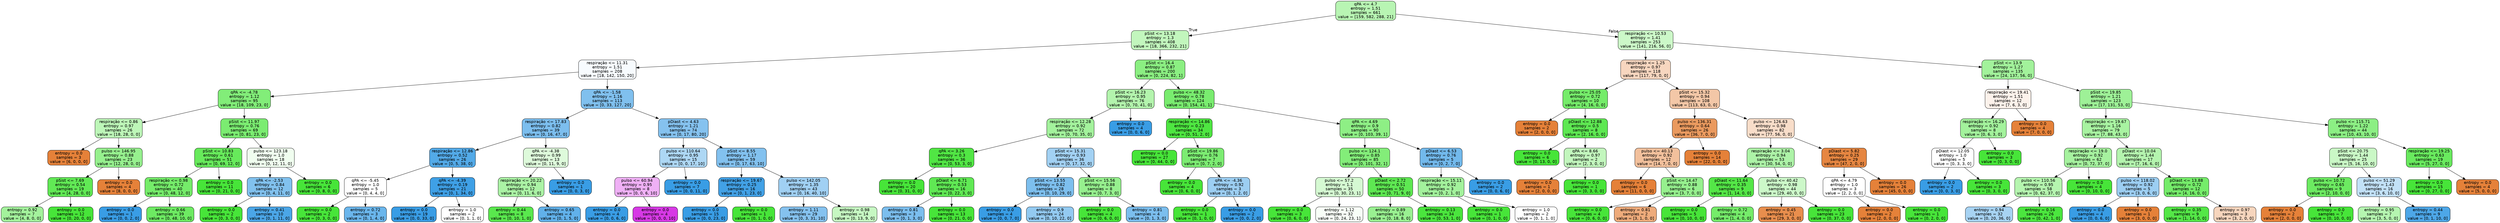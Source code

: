 digraph Tree {
node [shape=box, style="filled, rounded", color="black", fontname="helvetica"] ;
edge [fontname="helvetica"] ;
0 [label="qPA <= 4.7\nentropy = 1.51\nsamples = 661\nvalue = [159, 582, 288, 21]", fillcolor="#b8f5b3"] ;
1 [label="pSist <= 13.18\nentropy = 1.3\nsamples = 408\nvalue = [18, 366, 232, 21]", fillcolor="#c2f6bd"] ;
0 -> 1 [labeldistance=2.5, labelangle=45, headlabel="True"] ;
2 [label="respiração <= 11.31\nentropy = 1.51\nsamples = 208\nvalue = [18, 142, 150, 20]", fillcolor="#f7fbfe"] ;
1 -> 2 ;
3 [label="qPA <= -4.78\nentropy = 1.12\nsamples = 95\nvalue = [18, 109, 23, 0]", fillcolor="#82ed79"] ;
2 -> 3 ;
4 [label="respiração <= 0.86\nentropy = 0.97\nsamples = 26\nvalue = [18, 28, 0, 0]", fillcolor="#bdf6b8"] ;
3 -> 4 ;
5 [label="entropy = 0.0\nsamples = 3\nvalue = [6, 0, 0, 0]", fillcolor="#e58139"] ;
4 -> 5 ;
6 [label="pulso <= 146.95\nentropy = 0.88\nsamples = 23\nvalue = [12, 28, 0, 0]", fillcolor="#96f08e"] ;
4 -> 6 ;
7 [label="pSist <= 7.69\nentropy = 0.54\nsamples = 19\nvalue = [4, 28, 0, 0]", fillcolor="#61e955"] ;
6 -> 7 ;
8 [label="entropy = 0.92\nsamples = 7\nvalue = [4, 8, 0, 0]", fillcolor="#a3f29c"] ;
7 -> 8 ;
9 [label="entropy = 0.0\nsamples = 12\nvalue = [0, 20, 0, 0]", fillcolor="#47e539"] ;
7 -> 9 ;
10 [label="entropy = 0.0\nsamples = 4\nvalue = [8, 0, 0, 0]", fillcolor="#e58139"] ;
6 -> 10 ;
11 [label="pSist <= 11.97\nentropy = 0.76\nsamples = 69\nvalue = [0, 81, 23, 0]", fillcolor="#7bec71"] ;
3 -> 11 ;
12 [label="pSist <= 10.83\nentropy = 0.61\nsamples = 51\nvalue = [0, 69, 12, 0]", fillcolor="#67ea5b"] ;
11 -> 12 ;
13 [label="respiração <= 0.98\nentropy = 0.72\nsamples = 40\nvalue = [0, 48, 12, 0]", fillcolor="#75ec6a"] ;
12 -> 13 ;
14 [label="entropy = 0.0\nsamples = 1\nvalue = [0, 0, 2, 0]", fillcolor="#399de5"] ;
13 -> 14 ;
15 [label="entropy = 0.66\nsamples = 39\nvalue = [0, 48, 10, 0]", fillcolor="#6dea62"] ;
13 -> 15 ;
16 [label="entropy = 0.0\nsamples = 11\nvalue = [0, 21, 0, 0]", fillcolor="#47e539"] ;
12 -> 16 ;
17 [label="pulso <= 123.18\nentropy = 1.0\nsamples = 18\nvalue = [0, 12, 11, 0]", fillcolor="#f0fdef"] ;
11 -> 17 ;
18 [label="qPA <= -2.53\nentropy = 0.84\nsamples = 12\nvalue = [0, 4, 11, 0]", fillcolor="#81c1ee"] ;
17 -> 18 ;
19 [label="entropy = 0.0\nsamples = 2\nvalue = [0, 3, 0, 0]", fillcolor="#47e539"] ;
18 -> 19 ;
20 [label="entropy = 0.41\nsamples = 10\nvalue = [0, 1, 11, 0]", fillcolor="#4ba6e7"] ;
18 -> 20 ;
21 [label="entropy = 0.0\nsamples = 6\nvalue = [0, 8, 0, 0]", fillcolor="#47e539"] ;
17 -> 21 ;
22 [label="qPA <= -1.58\nentropy = 1.16\nsamples = 113\nvalue = [0, 33, 127, 20]", fillcolor="#80c0ee"] ;
2 -> 22 ;
23 [label="respiração <= 17.83\nentropy = 0.82\nsamples = 39\nvalue = [0, 16, 47, 0]", fillcolor="#7cbeee"] ;
22 -> 23 ;
24 [label="respiração <= 12.86\nentropy = 0.52\nsamples = 26\nvalue = [0, 5, 38, 0]", fillcolor="#53aae8"] ;
23 -> 24 ;
25 [label="qPA <= -5.45\nentropy = 1.0\nsamples = 5\nvalue = [0, 4, 4, 0]", fillcolor="#ffffff"] ;
24 -> 25 ;
26 [label="entropy = 0.0\nsamples = 2\nvalue = [0, 3, 0, 0]", fillcolor="#47e539"] ;
25 -> 26 ;
27 [label="entropy = 0.72\nsamples = 3\nvalue = [0, 1, 4, 0]", fillcolor="#6ab6ec"] ;
25 -> 27 ;
28 [label="qPA <= -4.39\nentropy = 0.19\nsamples = 21\nvalue = [0, 1, 34, 0]", fillcolor="#3fa0e6"] ;
24 -> 28 ;
29 [label="entropy = 0.0\nsamples = 19\nvalue = [0, 0, 33, 0]", fillcolor="#399de5"] ;
28 -> 29 ;
30 [label="entropy = 1.0\nsamples = 2\nvalue = [0, 1, 1, 0]", fillcolor="#ffffff"] ;
28 -> 30 ;
31 [label="qPA <= -4.38\nentropy = 0.99\nsamples = 13\nvalue = [0, 11, 9, 0]", fillcolor="#defadb"] ;
23 -> 31 ;
32 [label="respiração <= 20.22\nentropy = 0.94\nsamples = 12\nvalue = [0, 11, 6, 0]", fillcolor="#abf3a5"] ;
31 -> 32 ;
33 [label="entropy = 0.44\nsamples = 8\nvalue = [0, 10, 1, 0]", fillcolor="#59e84d"] ;
32 -> 33 ;
34 [label="entropy = 0.65\nsamples = 4\nvalue = [0, 1, 5, 0]", fillcolor="#61b1ea"] ;
32 -> 34 ;
35 [label="entropy = 0.0\nsamples = 1\nvalue = [0, 0, 3, 0]", fillcolor="#399de5"] ;
31 -> 35 ;
36 [label="pDiast <= 4.63\nentropy = 1.21\nsamples = 74\nvalue = [0, 17, 80, 20]", fillcolor="#85c2ef"] ;
22 -> 36 ;
37 [label="pulso <= 110.64\nentropy = 0.95\nsamples = 15\nvalue = [0, 0, 17, 10]", fillcolor="#add7f4"] ;
36 -> 37 ;
38 [label="pulso <= 60.94\nentropy = 0.95\nsamples = 8\nvalue = [0, 0, 6, 10]", fillcolor="#efb0f5"] ;
37 -> 38 ;
39 [label="entropy = 0.0\nsamples = 4\nvalue = [0, 0, 6, 0]", fillcolor="#399de5"] ;
38 -> 39 ;
40 [label="entropy = 0.0\nsamples = 4\nvalue = [0, 0, 0, 10]", fillcolor="#d739e5"] ;
38 -> 40 ;
41 [label="entropy = 0.0\nsamples = 7\nvalue = [0, 0, 11, 0]", fillcolor="#399de5"] ;
37 -> 41 ;
42 [label="pSist <= 8.55\nentropy = 1.17\nsamples = 59\nvalue = [0, 17, 63, 10]", fillcolor="#82c1ef"] ;
36 -> 42 ;
43 [label="respiração <= 19.67\nentropy = 0.25\nsamples = 16\nvalue = [0, 1, 23, 0]", fillcolor="#42a1e6"] ;
42 -> 43 ;
44 [label="entropy = 0.0\nsamples = 15\nvalue = [0, 0, 23, 0]", fillcolor="#399de5"] ;
43 -> 44 ;
45 [label="entropy = 0.0\nsamples = 1\nvalue = [0, 1, 0, 0]", fillcolor="#47e539"] ;
43 -> 45 ;
46 [label="pulso <= 142.05\nentropy = 1.35\nsamples = 43\nvalue = [0, 16, 40, 10]", fillcolor="#a0d0f3"] ;
42 -> 46 ;
47 [label="entropy = 1.11\nsamples = 29\nvalue = [0, 3, 31, 10]", fillcolor="#85c2ef"] ;
46 -> 47 ;
48 [label="entropy = 0.98\nsamples = 14\nvalue = [0, 13, 9, 0]", fillcolor="#c6f7c2"] ;
46 -> 48 ;
49 [label="pSist <= 16.4\nentropy = 0.87\nsamples = 200\nvalue = [0, 224, 82, 1]", fillcolor="#8bef82"] ;
1 -> 49 ;
50 [label="pSist <= 16.23\nentropy = 0.95\nsamples = 76\nvalue = [0, 70, 41, 0]", fillcolor="#b3f4ad"] ;
49 -> 50 ;
51 [label="respiração <= 12.28\nentropy = 0.92\nsamples = 72\nvalue = [0, 70, 35, 0]", fillcolor="#a3f29c"] ;
50 -> 51 ;
52 [label="qPA <= 3.26\nentropy = 0.3\nsamples = 36\nvalue = [0, 53, 3, 0]", fillcolor="#51e644"] ;
51 -> 52 ;
53 [label="entropy = 0.0\nsamples = 20\nvalue = [0, 31, 0, 0]", fillcolor="#47e539"] ;
52 -> 53 ;
54 [label="pDiast <= 6.71\nentropy = 0.53\nsamples = 16\nvalue = [0, 22, 3, 0]", fillcolor="#60e954"] ;
52 -> 54 ;
55 [label="entropy = 0.81\nsamples = 3\nvalue = [0, 1, 3, 0]", fillcolor="#7bbeee"] ;
54 -> 55 ;
56 [label="entropy = 0.0\nsamples = 13\nvalue = [0, 21, 0, 0]", fillcolor="#47e539"] ;
54 -> 56 ;
57 [label="pSist <= 15.31\nentropy = 0.93\nsamples = 36\nvalue = [0, 17, 32, 0]", fillcolor="#a2d1f3"] ;
51 -> 57 ;
58 [label="pSist <= 13.55\nentropy = 0.82\nsamples = 28\nvalue = [0, 10, 29, 0]", fillcolor="#7dbfee"] ;
57 -> 58 ;
59 [label="entropy = 0.0\nsamples = 4\nvalue = [0, 0, 7, 0]", fillcolor="#399de5"] ;
58 -> 59 ;
60 [label="entropy = 0.9\nsamples = 24\nvalue = [0, 10, 22, 0]", fillcolor="#93caf1"] ;
58 -> 60 ;
61 [label="pSist <= 15.56\nentropy = 0.88\nsamples = 8\nvalue = [0, 7, 3, 0]", fillcolor="#96f08e"] ;
57 -> 61 ;
62 [label="entropy = 0.0\nsamples = 4\nvalue = [0, 6, 0, 0]", fillcolor="#47e539"] ;
61 -> 62 ;
63 [label="entropy = 0.81\nsamples = 4\nvalue = [0, 1, 3, 0]", fillcolor="#7bbeee"] ;
61 -> 63 ;
64 [label="entropy = 0.0\nsamples = 4\nvalue = [0, 0, 6, 0]", fillcolor="#399de5"] ;
50 -> 64 ;
65 [label="pulso <= 48.32\nentropy = 0.78\nsamples = 124\nvalue = [0, 154, 41, 1]", fillcolor="#79ec6f"] ;
49 -> 65 ;
66 [label="respiração <= 14.86\nentropy = 0.23\nsamples = 34\nvalue = [0, 51, 2, 0]", fillcolor="#4ee641"] ;
65 -> 66 ;
67 [label="entropy = 0.0\nsamples = 27\nvalue = [0, 44, 0, 0]", fillcolor="#47e539"] ;
66 -> 67 ;
68 [label="pSist <= 19.86\nentropy = 0.76\nsamples = 7\nvalue = [0, 7, 2, 0]", fillcolor="#7cec72"] ;
66 -> 68 ;
69 [label="entropy = 0.0\nsamples = 4\nvalue = [0, 6, 0, 0]", fillcolor="#47e539"] ;
68 -> 69 ;
70 [label="qPA <= -4.36\nentropy = 0.92\nsamples = 3\nvalue = [0, 1, 2, 0]", fillcolor="#9ccef2"] ;
68 -> 70 ;
71 [label="entropy = 0.0\nsamples = 1\nvalue = [0, 1, 0, 0]", fillcolor="#47e539"] ;
70 -> 71 ;
72 [label="entropy = 0.0\nsamples = 2\nvalue = [0, 0, 2, 0]", fillcolor="#399de5"] ;
70 -> 72 ;
73 [label="qPA <= 4.69\nentropy = 0.9\nsamples = 90\nvalue = [0, 103, 39, 1]", fillcolor="#8eef85"] ;
65 -> 73 ;
74 [label="pulso <= 124.1\nentropy = 0.85\nsamples = 85\nvalue = [0, 101, 32, 1]", fillcolor="#83ed79"] ;
73 -> 74 ;
75 [label="pulso <= 57.2\nentropy = 1.1\nsamples = 35\nvalue = [0, 30, 23, 1]", fillcolor="#d5f9d2"] ;
74 -> 75 ;
76 [label="entropy = 0.0\nsamples = 3\nvalue = [0, 6, 0, 0]", fillcolor="#47e539"] ;
75 -> 76 ;
77 [label="entropy = 1.12\nsamples = 32\nvalue = [0, 24, 23, 1]", fillcolor="#f8fef7"] ;
75 -> 77 ;
78 [label="pDiast <= 2.72\nentropy = 0.51\nsamples = 50\nvalue = [0, 71, 9, 0]", fillcolor="#5ee852"] ;
74 -> 78 ;
79 [label="entropy = 0.89\nsamples = 16\nvalue = [0, 18, 8, 0]", fillcolor="#99f191"] ;
78 -> 79 ;
80 [label="entropy = 0.13\nsamples = 34\nvalue = [0, 53, 1, 0]", fillcolor="#4ae53d"] ;
78 -> 80 ;
81 [label="pDiast <= 6.53\nentropy = 0.76\nsamples = 5\nvalue = [0, 2, 7, 0]", fillcolor="#72b9ec"] ;
73 -> 81 ;
82 [label="respiração <= 15.11\nentropy = 0.92\nsamples = 3\nvalue = [0, 2, 1, 0]", fillcolor="#a3f29c"] ;
81 -> 82 ;
83 [label="entropy = 0.0\nsamples = 1\nvalue = [0, 1, 0, 0]", fillcolor="#47e539"] ;
82 -> 83 ;
84 [label="entropy = 1.0\nsamples = 2\nvalue = [0, 1, 1, 0]", fillcolor="#ffffff"] ;
82 -> 84 ;
85 [label="entropy = 0.0\nsamples = 2\nvalue = [0, 0, 6, 0]", fillcolor="#399de5"] ;
81 -> 85 ;
86 [label="respiração <= 10.53\nentropy = 1.41\nsamples = 253\nvalue = [141, 216, 56, 0]", fillcolor="#ccf8c8"] ;
0 -> 86 [labeldistance=2.5, labelangle=-45, headlabel="False"] ;
87 [label="respiração <= 1.25\nentropy = 0.97\nsamples = 118\nvalue = [117, 79, 0, 0]", fillcolor="#f7d6bf"] ;
86 -> 87 ;
88 [label="pulso <= 25.05\nentropy = 0.72\nsamples = 10\nvalue = [4, 16, 0, 0]", fillcolor="#75ec6a"] ;
87 -> 88 ;
89 [label="entropy = 0.0\nsamples = 2\nvalue = [2, 0, 0, 0]", fillcolor="#e58139"] ;
88 -> 89 ;
90 [label="pDiast <= 12.88\nentropy = 0.5\nsamples = 8\nvalue = [2, 16, 0, 0]", fillcolor="#5ee852"] ;
88 -> 90 ;
91 [label="entropy = 0.0\nsamples = 6\nvalue = [0, 13, 0, 0]", fillcolor="#47e539"] ;
90 -> 91 ;
92 [label="qPA <= 8.66\nentropy = 0.97\nsamples = 2\nvalue = [2, 3, 0, 0]", fillcolor="#c2f6bd"] ;
90 -> 92 ;
93 [label="entropy = 0.0\nsamples = 1\nvalue = [2, 0, 0, 0]", fillcolor="#e58139"] ;
92 -> 93 ;
94 [label="entropy = 0.0\nsamples = 1\nvalue = [0, 3, 0, 0]", fillcolor="#47e539"] ;
92 -> 94 ;
95 [label="pSist <= 15.32\nentropy = 0.94\nsamples = 108\nvalue = [113, 63, 0, 0]", fillcolor="#f3c7a7"] ;
87 -> 95 ;
96 [label="pulso <= 136.31\nentropy = 0.64\nsamples = 26\nvalue = [36, 7, 0, 0]", fillcolor="#ea9a5f"] ;
95 -> 96 ;
97 [label="pulso <= 40.13\nentropy = 0.92\nsamples = 12\nvalue = [14, 7, 0, 0]", fillcolor="#f2c09c"] ;
96 -> 97 ;
98 [label="entropy = 0.0\nsamples = 6\nvalue = [11, 0, 0, 0]", fillcolor="#e58139"] ;
97 -> 98 ;
99 [label="pSist <= 14.47\nentropy = 0.88\nsamples = 6\nvalue = [3, 7, 0, 0]", fillcolor="#96f08e"] ;
97 -> 99 ;
100 [label="entropy = 0.0\nsamples = 4\nvalue = [0, 6, 0, 0]", fillcolor="#47e539"] ;
99 -> 100 ;
101 [label="entropy = 0.81\nsamples = 2\nvalue = [3, 1, 0, 0]", fillcolor="#eeab7b"] ;
99 -> 101 ;
102 [label="entropy = 0.0\nsamples = 14\nvalue = [22, 0, 0, 0]", fillcolor="#e58139"] ;
96 -> 102 ;
103 [label="pulso <= 126.63\nentropy = 0.98\nsamples = 82\nvalue = [77, 56, 0, 0]", fillcolor="#f8ddc9"] ;
95 -> 103 ;
104 [label="respiração <= 3.04\nentropy = 0.94\nsamples = 53\nvalue = [30, 54, 0, 0]", fillcolor="#adf3a7"] ;
103 -> 104 ;
105 [label="pDiast <= 11.64\nentropy = 0.35\nsamples = 9\nvalue = [1, 14, 0, 0]", fillcolor="#54e747"] ;
104 -> 105 ;
106 [label="entropy = 0.0\nsamples = 5\nvalue = [0, 10, 0, 0]", fillcolor="#47e539"] ;
105 -> 106 ;
107 [label="entropy = 0.72\nsamples = 4\nvalue = [1, 4, 0, 0]", fillcolor="#75ec6a"] ;
105 -> 107 ;
108 [label="pulso <= 40.42\nentropy = 0.98\nsamples = 44\nvalue = [29, 40, 0, 0]", fillcolor="#ccf8c9"] ;
104 -> 108 ;
109 [label="entropy = 0.45\nsamples = 21\nvalue = [29, 3, 0, 0]", fillcolor="#e88e4d"] ;
108 -> 109 ;
110 [label="entropy = 0.0\nsamples = 23\nvalue = [0, 37, 0, 0]", fillcolor="#47e539"] ;
108 -> 110 ;
111 [label="pDiast <= 5.82\nentropy = 0.25\nsamples = 29\nvalue = [47, 2, 0, 0]", fillcolor="#e68641"] ;
103 -> 111 ;
112 [label="qPA <= 4.79\nentropy = 1.0\nsamples = 3\nvalue = [2, 2, 0, 0]", fillcolor="#ffffff"] ;
111 -> 112 ;
113 [label="entropy = 0.0\nsamples = 2\nvalue = [2, 0, 0, 0]", fillcolor="#e58139"] ;
112 -> 113 ;
114 [label="entropy = 0.0\nsamples = 1\nvalue = [0, 2, 0, 0]", fillcolor="#47e539"] ;
112 -> 114 ;
115 [label="entropy = 0.0\nsamples = 26\nvalue = [45, 0, 0, 0]", fillcolor="#e58139"] ;
111 -> 115 ;
116 [label="pSist <= 13.9\nentropy = 1.27\nsamples = 135\nvalue = [24, 137, 56, 0]", fillcolor="#a2f29b"] ;
86 -> 116 ;
117 [label="respiração <= 19.41\nentropy = 1.51\nsamples = 12\nvalue = [7, 6, 3, 0]", fillcolor="#fcf2eb"] ;
116 -> 117 ;
118 [label="respiração <= 16.29\nentropy = 0.92\nsamples = 8\nvalue = [0, 6, 3, 0]", fillcolor="#a3f29c"] ;
117 -> 118 ;
119 [label="pDiast <= 12.05\nentropy = 1.0\nsamples = 5\nvalue = [0, 3, 3, 0]", fillcolor="#ffffff"] ;
118 -> 119 ;
120 [label="entropy = 0.0\nsamples = 2\nvalue = [0, 0, 3, 0]", fillcolor="#399de5"] ;
119 -> 120 ;
121 [label="entropy = 0.0\nsamples = 3\nvalue = [0, 3, 0, 0]", fillcolor="#47e539"] ;
119 -> 121 ;
122 [label="entropy = 0.0\nsamples = 3\nvalue = [0, 3, 0, 0]", fillcolor="#47e539"] ;
118 -> 122 ;
123 [label="entropy = 0.0\nsamples = 4\nvalue = [7, 0, 0, 0]", fillcolor="#e58139"] ;
117 -> 123 ;
124 [label="pSist <= 19.85\nentropy = 1.21\nsamples = 123\nvalue = [17, 131, 53, 0]", fillcolor="#9ef197"] ;
116 -> 124 ;
125 [label="respiração <= 19.67\nentropy = 1.16\nsamples = 79\nvalue = [7, 88, 43, 0]", fillcolor="#a8f3a1"] ;
124 -> 125 ;
126 [label="respiração <= 19.0\nentropy = 0.92\nsamples = 62\nvalue = [0, 72, 37, 0]", fillcolor="#a6f29f"] ;
125 -> 126 ;
127 [label="pulso <= 110.56\nentropy = 0.95\nsamples = 58\nvalue = [0, 62, 37, 0]", fillcolor="#b5f5af"] ;
126 -> 127 ;
128 [label="entropy = 0.94\nsamples = 32\nvalue = [0, 20, 36, 0]", fillcolor="#a7d3f3"] ;
127 -> 128 ;
129 [label="entropy = 0.16\nsamples = 26\nvalue = [0, 42, 1, 0]", fillcolor="#4be63e"] ;
127 -> 129 ;
130 [label="entropy = 0.0\nsamples = 4\nvalue = [0, 10, 0, 0]", fillcolor="#47e539"] ;
126 -> 130 ;
131 [label="pDiast <= 10.04\nentropy = 1.44\nsamples = 17\nvalue = [7, 16, 6, 0]", fillcolor="#b4f4ae"] ;
125 -> 131 ;
132 [label="pulso <= 118.02\nentropy = 0.92\nsamples = 5\nvalue = [3, 0, 6, 0]", fillcolor="#9ccef2"] ;
131 -> 132 ;
133 [label="entropy = 0.0\nsamples = 4\nvalue = [0, 0, 6, 0]", fillcolor="#399de5"] ;
132 -> 133 ;
134 [label="entropy = 0.0\nsamples = 1\nvalue = [3, 0, 0, 0]", fillcolor="#e58139"] ;
132 -> 134 ;
135 [label="pDiast <= 13.88\nentropy = 0.72\nsamples = 12\nvalue = [4, 16, 0, 0]", fillcolor="#75ec6a"] ;
131 -> 135 ;
136 [label="entropy = 0.35\nsamples = 9\nvalue = [1, 14, 0, 0]", fillcolor="#54e747"] ;
135 -> 136 ;
137 [label="entropy = 0.97\nsamples = 3\nvalue = [3, 2, 0, 0]", fillcolor="#f6d5bd"] ;
135 -> 137 ;
138 [label="pulso <= 115.71\nentropy = 1.22\nsamples = 44\nvalue = [10, 43, 10, 0]", fillcolor="#8cef84"] ;
124 -> 138 ;
139 [label="pSist <= 20.75\nentropy = 1.44\nsamples = 25\nvalue = [5, 16, 10, 0]", fillcolor="#caf8c6"] ;
138 -> 139 ;
140 [label="pulso <= 10.72\nentropy = 0.65\nsamples = 9\nvalue = [2, 10, 0, 0]", fillcolor="#6cea61"] ;
139 -> 140 ;
141 [label="entropy = 0.0\nsamples = 2\nvalue = [2, 0, 0, 0]", fillcolor="#e58139"] ;
140 -> 141 ;
142 [label="entropy = 0.0\nsamples = 7\nvalue = [0, 10, 0, 0]", fillcolor="#47e539"] ;
140 -> 142 ;
143 [label="pulso <= 51.29\nentropy = 1.43\nsamples = 16\nvalue = [3, 6, 10, 0]", fillcolor="#c2e1f7"] ;
139 -> 143 ;
144 [label="entropy = 0.95\nsamples = 7\nvalue = [3, 5, 0, 0]", fillcolor="#b5f5b0"] ;
143 -> 144 ;
145 [label="entropy = 0.44\nsamples = 9\nvalue = [0, 1, 10, 0]", fillcolor="#4da7e8"] ;
143 -> 145 ;
146 [label="respiração <= 19.25\nentropy = 0.63\nsamples = 19\nvalue = [5, 27, 0, 0]", fillcolor="#69ea5e"] ;
138 -> 146 ;
147 [label="entropy = 0.0\nsamples = 15\nvalue = [0, 27, 0, 0]", fillcolor="#47e539"] ;
146 -> 147 ;
148 [label="entropy = 0.0\nsamples = 4\nvalue = [5, 0, 0, 0]", fillcolor="#e58139"] ;
146 -> 148 ;
}